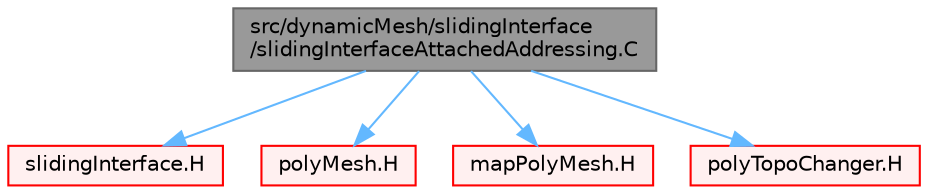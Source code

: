 digraph "src/dynamicMesh/slidingInterface/slidingInterfaceAttachedAddressing.C"
{
 // LATEX_PDF_SIZE
  bgcolor="transparent";
  edge [fontname=Helvetica,fontsize=10,labelfontname=Helvetica,labelfontsize=10];
  node [fontname=Helvetica,fontsize=10,shape=box,height=0.2,width=0.4];
  Node1 [id="Node000001",label="src/dynamicMesh/slidingInterface\l/slidingInterfaceAttachedAddressing.C",height=0.2,width=0.4,color="gray40", fillcolor="grey60", style="filled", fontcolor="black",tooltip=" "];
  Node1 -> Node2 [id="edge1_Node000001_Node000002",color="steelblue1",style="solid",tooltip=" "];
  Node2 [id="Node000002",label="slidingInterface.H",height=0.2,width=0.4,color="red", fillcolor="#FFF0F0", style="filled",URL="$slidingInterface_8H.html",tooltip=" "];
  Node1 -> Node254 [id="edge2_Node000001_Node000254",color="steelblue1",style="solid",tooltip=" "];
  Node254 [id="Node000254",label="polyMesh.H",height=0.2,width=0.4,color="red", fillcolor="#FFF0F0", style="filled",URL="$polyMesh_8H.html",tooltip=" "];
  Node1 -> Node285 [id="edge3_Node000001_Node000285",color="steelblue1",style="solid",tooltip=" "];
  Node285 [id="Node000285",label="mapPolyMesh.H",height=0.2,width=0.4,color="red", fillcolor="#FFF0F0", style="filled",URL="$mapPolyMesh_8H.html",tooltip=" "];
  Node1 -> Node288 [id="edge4_Node000001_Node000288",color="steelblue1",style="solid",tooltip=" "];
  Node288 [id="Node000288",label="polyTopoChanger.H",height=0.2,width=0.4,color="red", fillcolor="#FFF0F0", style="filled",URL="$polyTopoChanger_8H.html",tooltip=" "];
}
